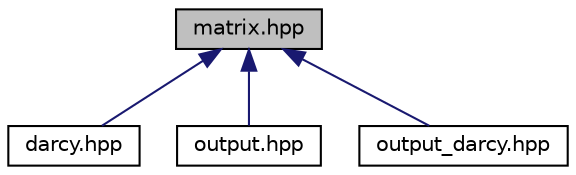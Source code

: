 digraph "matrix.hpp"
{
  edge [fontname="Helvetica",fontsize="10",labelfontname="Helvetica",labelfontsize="10"];
  node [fontname="Helvetica",fontsize="10",shape=record];
  Node7 [label="matrix.hpp",height=0.2,width=0.4,color="black", fillcolor="grey75", style="filled", fontcolor="black"];
  Node7 -> Node8 [dir="back",color="midnightblue",fontsize="10",style="solid",fontname="Helvetica"];
  Node8 [label="darcy.hpp",height=0.2,width=0.4,color="black", fillcolor="white", style="filled",URL="$darcy_8hpp_source.html"];
  Node7 -> Node9 [dir="back",color="midnightblue",fontsize="10",style="solid",fontname="Helvetica"];
  Node9 [label="output.hpp",height=0.2,width=0.4,color="black", fillcolor="white", style="filled",URL="$output_8hpp_source.html"];
  Node7 -> Node10 [dir="back",color="midnightblue",fontsize="10",style="solid",fontname="Helvetica"];
  Node10 [label="output_darcy.hpp",height=0.2,width=0.4,color="black", fillcolor="white", style="filled",URL="$output__darcy_8hpp_source.html"];
}
